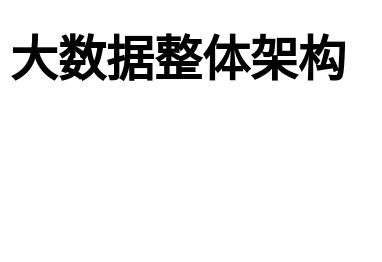 <mxfile version="13.7.5" type="github"><diagram id="ZYUiseIkThBysK1b_HM-" name="Page-1"><mxGraphModel dx="1038" dy="548" grid="1" gridSize="10" guides="1" tooltips="1" connect="1" arrows="1" fold="1" page="1" pageScale="1" pageWidth="827" pageHeight="1169" math="0" shadow="0"><root><mxCell id="0"/><mxCell id="1" parent="0"/><mxCell id="5u4g45wht9vr9PLaof17-1" value="&lt;h1&gt;大数据整体架构&lt;/h1&gt;" style="text;html=1;strokeColor=none;fillColor=none;spacing=5;spacingTop=-20;whiteSpace=wrap;overflow=hidden;rounded=0;" vertex="1" parent="1"><mxGeometry x="10" y="10" width="190" height="120" as="geometry"/></mxCell></root></mxGraphModel></diagram></mxfile>